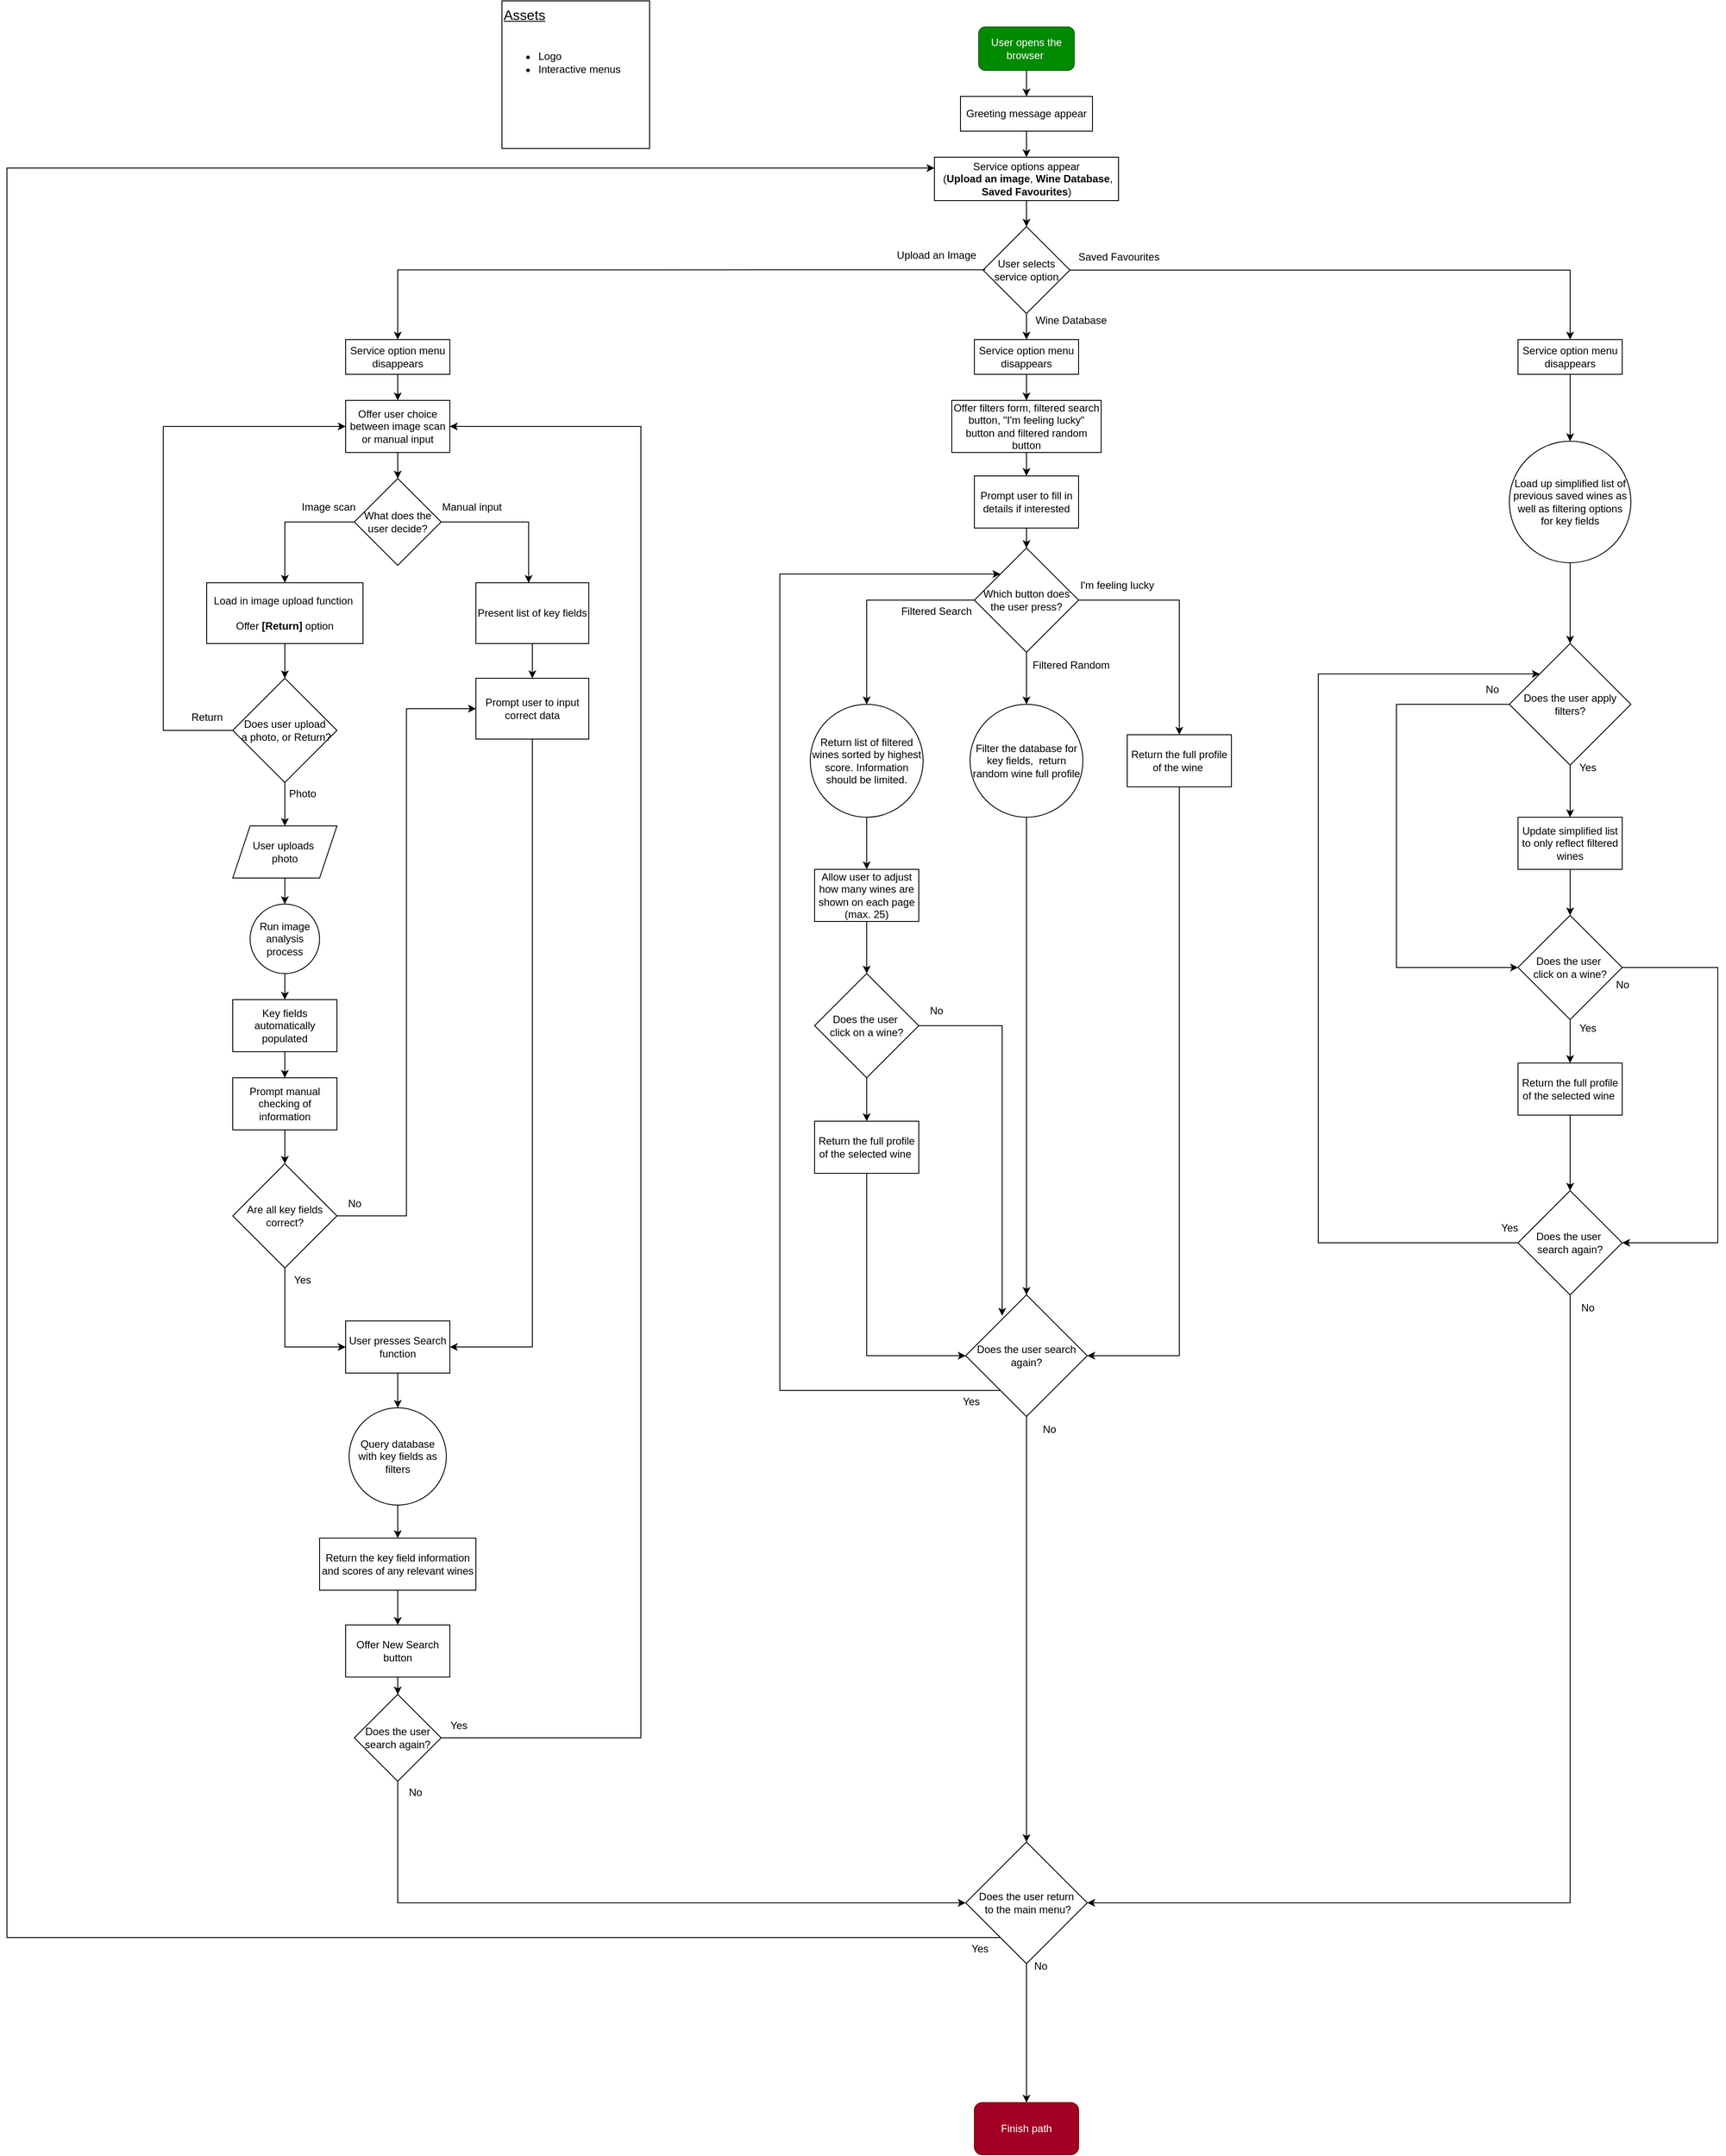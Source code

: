 <mxfile pages="4">
    <diagram id="C5RBs43oDa-KdzZeNtuy" name="Full MVP">
        <mxGraphModel dx="2883" dy="1958" grid="1" gridSize="10" guides="1" tooltips="1" connect="1" arrows="1" fold="1" page="1" pageScale="1" pageWidth="827" pageHeight="1169" math="0" shadow="0">
            <root>
                <mxCell id="WIyWlLk6GJQsqaUBKTNV-0"/>
                <mxCell id="WIyWlLk6GJQsqaUBKTNV-1" parent="WIyWlLk6GJQsqaUBKTNV-0"/>
                <mxCell id="GRTBl3v3LeJTQexIrQ83-15" style="edgeStyle=orthogonalEdgeStyle;rounded=0;orthogonalLoop=1;jettySize=auto;html=1;entryX=0.5;entryY=0;entryDx=0;entryDy=0;" parent="WIyWlLk6GJQsqaUBKTNV-1" source="GRTBl3v3LeJTQexIrQ83-0" target="GRTBl3v3LeJTQexIrQ83-6" edge="1">
                    <mxGeometry relative="1" as="geometry"/>
                </mxCell>
                <mxCell id="GRTBl3v3LeJTQexIrQ83-0" value="User opens the browser&amp;nbsp;" style="rounded=1;whiteSpace=wrap;html=1;fillColor=#008a00;strokeColor=#005700;fontColor=#ffffff;" parent="WIyWlLk6GJQsqaUBKTNV-1" vertex="1">
                    <mxGeometry x="589" y="50" width="110" height="50" as="geometry"/>
                </mxCell>
                <mxCell id="4" value="" style="edgeStyle=none;html=1;" parent="WIyWlLk6GJQsqaUBKTNV-1" source="GRTBl3v3LeJTQexIrQ83-2" target="3" edge="1">
                    <mxGeometry relative="1" as="geometry"/>
                </mxCell>
                <mxCell id="ROH7GhRu-U3FPciNzlf0-55" style="edgeStyle=orthogonalEdgeStyle;rounded=0;orthogonalLoop=1;jettySize=auto;html=1;entryX=0.5;entryY=0;entryDx=0;entryDy=0;" parent="WIyWlLk6GJQsqaUBKTNV-1" source="GRTBl3v3LeJTQexIrQ83-2" target="ROH7GhRu-U3FPciNzlf0-54" edge="1">
                    <mxGeometry relative="1" as="geometry"/>
                </mxCell>
                <mxCell id="GRTBl3v3LeJTQexIrQ83-2" value="User selects service option" style="rhombus;whiteSpace=wrap;html=1;" parent="WIyWlLk6GJQsqaUBKTNV-1" vertex="1">
                    <mxGeometry x="594" y="280" width="100" height="100" as="geometry"/>
                </mxCell>
                <mxCell id="zwr-SPNHahS_l1XWq-2f-14" style="edgeStyle=orthogonalEdgeStyle;rounded=0;orthogonalLoop=1;jettySize=auto;html=1;entryX=0.5;entryY=0;entryDx=0;entryDy=0;exitX=1.015;exitY=1.056;exitDx=0;exitDy=0;exitPerimeter=0;" parent="WIyWlLk6GJQsqaUBKTNV-1" source="GRTBl3v3LeJTQexIrQ83-4" target="GRTBl3v3LeJTQexIrQ83-11" edge="1">
                    <mxGeometry relative="1" as="geometry">
                        <mxPoint x="485" y="328" as="sourcePoint"/>
                        <mxPoint x="40" y="425" as="targetPoint"/>
                    </mxGeometry>
                </mxCell>
                <mxCell id="GRTBl3v3LeJTQexIrQ83-4" value="Upload an Image" style="text;html=1;align=center;verticalAlign=middle;resizable=0;points=[];autosize=1;strokeColor=none;fillColor=none;" parent="WIyWlLk6GJQsqaUBKTNV-1" vertex="1">
                    <mxGeometry x="485" y="298" width="110" height="30" as="geometry"/>
                </mxCell>
                <mxCell id="GRTBl3v3LeJTQexIrQ83-16" style="edgeStyle=orthogonalEdgeStyle;rounded=0;orthogonalLoop=1;jettySize=auto;html=1;" parent="WIyWlLk6GJQsqaUBKTNV-1" source="GRTBl3v3LeJTQexIrQ83-6" target="GRTBl3v3LeJTQexIrQ83-7" edge="1">
                    <mxGeometry relative="1" as="geometry"/>
                </mxCell>
                <mxCell id="GRTBl3v3LeJTQexIrQ83-6" value="Greeting message appear" style="rounded=0;whiteSpace=wrap;html=1;" parent="WIyWlLk6GJQsqaUBKTNV-1" vertex="1">
                    <mxGeometry x="568" y="130" width="152" height="40" as="geometry"/>
                </mxCell>
                <mxCell id="GRTBl3v3LeJTQexIrQ83-10" value="" style="edgeStyle=orthogonalEdgeStyle;rounded=0;orthogonalLoop=1;jettySize=auto;html=1;" parent="WIyWlLk6GJQsqaUBKTNV-1" source="GRTBl3v3LeJTQexIrQ83-7" target="GRTBl3v3LeJTQexIrQ83-2" edge="1">
                    <mxGeometry relative="1" as="geometry"/>
                </mxCell>
                <mxCell id="GRTBl3v3LeJTQexIrQ83-7" value="Service options appear&lt;div&gt;&amp;nbsp;(&lt;b&gt;Upload an image&lt;/b&gt;, &lt;b&gt;Wine Database&lt;/b&gt;, &lt;b&gt;Saved Favourites&lt;/b&gt;)&lt;/div&gt;" style="rounded=0;whiteSpace=wrap;html=1;" parent="WIyWlLk6GJQsqaUBKTNV-1" vertex="1">
                    <mxGeometry x="538" y="200" width="212" height="50" as="geometry"/>
                </mxCell>
                <mxCell id="1sk27dr5t-hbhqLhFmpR-22" value="" style="edgeStyle=orthogonalEdgeStyle;rounded=0;orthogonalLoop=1;jettySize=auto;html=1;" parent="WIyWlLk6GJQsqaUBKTNV-1" source="GRTBl3v3LeJTQexIrQ83-11" target="1sk27dr5t-hbhqLhFmpR-20" edge="1">
                    <mxGeometry relative="1" as="geometry"/>
                </mxCell>
                <mxCell id="GRTBl3v3LeJTQexIrQ83-11" value="Service option menu disappears" style="rounded=0;whiteSpace=wrap;html=1;" parent="WIyWlLk6GJQsqaUBKTNV-1" vertex="1">
                    <mxGeometry x="-140" y="410" width="120" height="40" as="geometry"/>
                </mxCell>
                <mxCell id="1sk27dr5t-hbhqLhFmpR-26" value="" style="edgeStyle=orthogonalEdgeStyle;rounded=0;orthogonalLoop=1;jettySize=auto;html=1;" parent="WIyWlLk6GJQsqaUBKTNV-1" source="GRTBl3v3LeJTQexIrQ83-12" target="1sk27dr5t-hbhqLhFmpR-1" edge="1">
                    <mxGeometry relative="1" as="geometry"/>
                </mxCell>
                <mxCell id="GRTBl3v3LeJTQexIrQ83-12" value="Load in image upload function&amp;nbsp;&lt;div&gt;&lt;br&gt;&lt;/div&gt;&lt;div&gt;Offer &lt;b&gt;[Return]&lt;/b&gt; option&lt;/div&gt;" style="rounded=0;whiteSpace=wrap;html=1;" parent="WIyWlLk6GJQsqaUBKTNV-1" vertex="1">
                    <mxGeometry x="-300" y="690" width="180" height="70" as="geometry"/>
                </mxCell>
                <mxCell id="GRTBl3v3LeJTQexIrQ83-17" value="&lt;div style=&quot;font-size: 16px;&quot;&gt;&lt;u style=&quot;background-color: initial;&quot;&gt;&lt;font style=&quot;font-size: 16px;&quot;&gt;Assets&lt;/font&gt;&lt;/u&gt;&lt;/div&gt;&lt;div style=&quot;font-size: 16px;&quot;&gt;&lt;u style=&quot;background-color: initial;&quot;&gt;&lt;br&gt;&lt;/u&gt;&lt;/div&gt;&lt;div style=&quot;&quot;&gt;&lt;ul&gt;&lt;li&gt;Logo&lt;/li&gt;&lt;li&gt;Interactive menus&lt;/li&gt;&lt;/ul&gt;&lt;/div&gt;" style="whiteSpace=wrap;html=1;aspect=fixed;align=left;verticalAlign=top;" parent="WIyWlLk6GJQsqaUBKTNV-1" vertex="1">
                    <mxGeometry x="40" y="20" width="170" height="170" as="geometry"/>
                </mxCell>
                <mxCell id="1sk27dr5t-hbhqLhFmpR-7" value="" style="edgeStyle=orthogonalEdgeStyle;rounded=0;orthogonalLoop=1;jettySize=auto;html=1;" parent="WIyWlLk6GJQsqaUBKTNV-1" source="1sk27dr5t-hbhqLhFmpR-1" target="1sk27dr5t-hbhqLhFmpR-6" edge="1">
                    <mxGeometry relative="1" as="geometry"/>
                </mxCell>
                <mxCell id="1sk27dr5t-hbhqLhFmpR-27" style="edgeStyle=orthogonalEdgeStyle;rounded=0;orthogonalLoop=1;jettySize=auto;html=1;entryX=0;entryY=0.5;entryDx=0;entryDy=0;" parent="WIyWlLk6GJQsqaUBKTNV-1" source="1sk27dr5t-hbhqLhFmpR-1" target="1sk27dr5t-hbhqLhFmpR-20" edge="1">
                    <mxGeometry relative="1" as="geometry">
                        <Array as="points">
                            <mxPoint x="-350" y="860"/>
                            <mxPoint x="-350" y="510"/>
                        </Array>
                    </mxGeometry>
                </mxCell>
                <mxCell id="1sk27dr5t-hbhqLhFmpR-1" value="Does user upload&lt;div&gt;&amp;nbsp;a photo, or Return?&lt;/div&gt;" style="rhombus;whiteSpace=wrap;html=1;" parent="WIyWlLk6GJQsqaUBKTNV-1" vertex="1">
                    <mxGeometry x="-270" y="800" width="120" height="120" as="geometry"/>
                </mxCell>
                <mxCell id="1sk27dr5t-hbhqLhFmpR-9" value="" style="edgeStyle=orthogonalEdgeStyle;rounded=0;orthogonalLoop=1;jettySize=auto;html=1;" parent="WIyWlLk6GJQsqaUBKTNV-1" source="1sk27dr5t-hbhqLhFmpR-6" target="1sk27dr5t-hbhqLhFmpR-8" edge="1">
                    <mxGeometry relative="1" as="geometry"/>
                </mxCell>
                <mxCell id="1sk27dr5t-hbhqLhFmpR-6" value="User uploads&amp;nbsp;&lt;div&gt;photo&lt;/div&gt;" style="shape=parallelogram;perimeter=parallelogramPerimeter;whiteSpace=wrap;html=1;fixedSize=1;" parent="WIyWlLk6GJQsqaUBKTNV-1" vertex="1">
                    <mxGeometry x="-270" y="970" width="120" height="60" as="geometry"/>
                </mxCell>
                <mxCell id="1sk27dr5t-hbhqLhFmpR-11" value="" style="edgeStyle=orthogonalEdgeStyle;rounded=0;orthogonalLoop=1;jettySize=auto;html=1;" parent="WIyWlLk6GJQsqaUBKTNV-1" source="1sk27dr5t-hbhqLhFmpR-8" target="1sk27dr5t-hbhqLhFmpR-10" edge="1">
                    <mxGeometry relative="1" as="geometry"/>
                </mxCell>
                <mxCell id="1sk27dr5t-hbhqLhFmpR-8" value="Run image analysis process" style="ellipse;whiteSpace=wrap;html=1;aspect=fixed;" parent="WIyWlLk6GJQsqaUBKTNV-1" vertex="1">
                    <mxGeometry x="-250" y="1060" width="80" height="80" as="geometry"/>
                </mxCell>
                <mxCell id="1sk27dr5t-hbhqLhFmpR-16" value="" style="edgeStyle=orthogonalEdgeStyle;rounded=0;orthogonalLoop=1;jettySize=auto;html=1;" parent="WIyWlLk6GJQsqaUBKTNV-1" source="1sk27dr5t-hbhqLhFmpR-10" target="1sk27dr5t-hbhqLhFmpR-15" edge="1">
                    <mxGeometry relative="1" as="geometry"/>
                </mxCell>
                <mxCell id="1sk27dr5t-hbhqLhFmpR-10" value="Key fields automatically populated" style="rounded=0;whiteSpace=wrap;html=1;" parent="WIyWlLk6GJQsqaUBKTNV-1" vertex="1">
                    <mxGeometry x="-270" y="1170" width="120" height="60" as="geometry"/>
                </mxCell>
                <mxCell id="1sk27dr5t-hbhqLhFmpR-19" value="" style="edgeStyle=orthogonalEdgeStyle;rounded=0;orthogonalLoop=1;jettySize=auto;html=1;" parent="WIyWlLk6GJQsqaUBKTNV-1" source="1sk27dr5t-hbhqLhFmpR-15" target="1sk27dr5t-hbhqLhFmpR-18" edge="1">
                    <mxGeometry relative="1" as="geometry"/>
                </mxCell>
                <mxCell id="1sk27dr5t-hbhqLhFmpR-15" value="Prompt manual checking of information" style="rounded=0;whiteSpace=wrap;html=1;" parent="WIyWlLk6GJQsqaUBKTNV-1" vertex="1">
                    <mxGeometry x="-270" y="1260" width="120" height="60" as="geometry"/>
                </mxCell>
                <mxCell id="1sk27dr5t-hbhqLhFmpR-39" style="edgeStyle=orthogonalEdgeStyle;rounded=0;orthogonalLoop=1;jettySize=auto;html=1;entryX=0;entryY=0.5;entryDx=0;entryDy=0;" parent="WIyWlLk6GJQsqaUBKTNV-1" source="1sk27dr5t-hbhqLhFmpR-18" target="1sk27dr5t-hbhqLhFmpR-36" edge="1">
                    <mxGeometry relative="1" as="geometry">
                        <Array as="points">
                            <mxPoint x="-210" y="1570"/>
                        </Array>
                    </mxGeometry>
                </mxCell>
                <mxCell id="1sk27dr5t-hbhqLhFmpR-42" style="edgeStyle=orthogonalEdgeStyle;rounded=0;orthogonalLoop=1;jettySize=auto;html=1;entryX=0;entryY=0.5;entryDx=0;entryDy=0;" parent="WIyWlLk6GJQsqaUBKTNV-1" source="1sk27dr5t-hbhqLhFmpR-18" target="1sk27dr5t-hbhqLhFmpR-33" edge="1">
                    <mxGeometry relative="1" as="geometry"/>
                </mxCell>
                <mxCell id="1sk27dr5t-hbhqLhFmpR-18" value="Are all key fields correct?" style="rhombus;whiteSpace=wrap;html=1;" parent="WIyWlLk6GJQsqaUBKTNV-1" vertex="1">
                    <mxGeometry x="-270" y="1359" width="120" height="120" as="geometry"/>
                </mxCell>
                <mxCell id="1sk27dr5t-hbhqLhFmpR-23" value="" style="edgeStyle=orthogonalEdgeStyle;rounded=0;orthogonalLoop=1;jettySize=auto;html=1;" parent="WIyWlLk6GJQsqaUBKTNV-1" source="1sk27dr5t-hbhqLhFmpR-20" target="1sk27dr5t-hbhqLhFmpR-21" edge="1">
                    <mxGeometry relative="1" as="geometry"/>
                </mxCell>
                <mxCell id="1sk27dr5t-hbhqLhFmpR-20" value="Offer user choice between image scan or manual inpu&lt;span style=&quot;background-color: initial;&quot;&gt;t&lt;/span&gt;" style="rounded=0;whiteSpace=wrap;html=1;" parent="WIyWlLk6GJQsqaUBKTNV-1" vertex="1">
                    <mxGeometry x="-140" y="480" width="120" height="60" as="geometry"/>
                </mxCell>
                <mxCell id="1sk27dr5t-hbhqLhFmpR-24" style="edgeStyle=orthogonalEdgeStyle;rounded=0;orthogonalLoop=1;jettySize=auto;html=1;entryX=0.5;entryY=0;entryDx=0;entryDy=0;" parent="WIyWlLk6GJQsqaUBKTNV-1" source="1sk27dr5t-hbhqLhFmpR-21" target="GRTBl3v3LeJTQexIrQ83-12" edge="1">
                    <mxGeometry relative="1" as="geometry">
                        <Array as="points">
                            <mxPoint x="-210" y="620"/>
                        </Array>
                    </mxGeometry>
                </mxCell>
                <mxCell id="1sk27dr5t-hbhqLhFmpR-21" value="What does the user decide?" style="rhombus;whiteSpace=wrap;html=1;" parent="WIyWlLk6GJQsqaUBKTNV-1" vertex="1">
                    <mxGeometry x="-130" y="570" width="100" height="100" as="geometry"/>
                </mxCell>
                <mxCell id="1sk27dr5t-hbhqLhFmpR-25" value="Image scan" style="text;html=1;align=center;verticalAlign=middle;resizable=0;points=[];autosize=1;strokeColor=none;fillColor=none;" parent="WIyWlLk6GJQsqaUBKTNV-1" vertex="1">
                    <mxGeometry x="-205" y="588" width="90" height="30" as="geometry"/>
                </mxCell>
                <mxCell id="1sk27dr5t-hbhqLhFmpR-28" value="Return" style="text;html=1;align=center;verticalAlign=middle;resizable=0;points=[];autosize=1;strokeColor=none;fillColor=none;" parent="WIyWlLk6GJQsqaUBKTNV-1" vertex="1">
                    <mxGeometry x="-330" y="830" width="60" height="30" as="geometry"/>
                </mxCell>
                <mxCell id="1sk27dr5t-hbhqLhFmpR-29" value="Photo" style="text;html=1;align=center;verticalAlign=middle;resizable=0;points=[];autosize=1;strokeColor=none;fillColor=none;" parent="WIyWlLk6GJQsqaUBKTNV-1" vertex="1">
                    <mxGeometry x="-215" y="918" width="50" height="30" as="geometry"/>
                </mxCell>
                <mxCell id="1sk27dr5t-hbhqLhFmpR-45" value="" style="edgeStyle=orthogonalEdgeStyle;rounded=0;orthogonalLoop=1;jettySize=auto;html=1;" parent="WIyWlLk6GJQsqaUBKTNV-1" source="1sk27dr5t-hbhqLhFmpR-30" target="1sk27dr5t-hbhqLhFmpR-33" edge="1">
                    <mxGeometry relative="1" as="geometry"/>
                </mxCell>
                <mxCell id="1sk27dr5t-hbhqLhFmpR-30" value="Present list of key fields" style="rounded=0;whiteSpace=wrap;html=1;" parent="WIyWlLk6GJQsqaUBKTNV-1" vertex="1">
                    <mxGeometry x="10" y="690" width="130" height="70" as="geometry"/>
                </mxCell>
                <mxCell id="1sk27dr5t-hbhqLhFmpR-31" style="edgeStyle=orthogonalEdgeStyle;rounded=0;orthogonalLoop=1;jettySize=auto;html=1;entryX=0.467;entryY=0.002;entryDx=0;entryDy=0;entryPerimeter=0;" parent="WIyWlLk6GJQsqaUBKTNV-1" source="1sk27dr5t-hbhqLhFmpR-21" target="1sk27dr5t-hbhqLhFmpR-30" edge="1">
                    <mxGeometry relative="1" as="geometry"/>
                </mxCell>
                <mxCell id="1sk27dr5t-hbhqLhFmpR-32" value="Manual input" style="text;html=1;align=center;verticalAlign=middle;resizable=0;points=[];autosize=1;strokeColor=none;fillColor=none;" parent="WIyWlLk6GJQsqaUBKTNV-1" vertex="1">
                    <mxGeometry x="-40" y="588" width="90" height="30" as="geometry"/>
                </mxCell>
                <mxCell id="1sk27dr5t-hbhqLhFmpR-46" style="edgeStyle=orthogonalEdgeStyle;rounded=0;orthogonalLoop=1;jettySize=auto;html=1;entryX=1;entryY=0.5;entryDx=0;entryDy=0;" parent="WIyWlLk6GJQsqaUBKTNV-1" source="1sk27dr5t-hbhqLhFmpR-33" target="1sk27dr5t-hbhqLhFmpR-36" edge="1">
                    <mxGeometry relative="1" as="geometry">
                        <Array as="points">
                            <mxPoint x="75" y="1570"/>
                        </Array>
                    </mxGeometry>
                </mxCell>
                <mxCell id="1sk27dr5t-hbhqLhFmpR-33" value="Prompt user to input correct data" style="rounded=0;whiteSpace=wrap;html=1;" parent="WIyWlLk6GJQsqaUBKTNV-1" vertex="1">
                    <mxGeometry x="10" y="800" width="130" height="70" as="geometry"/>
                </mxCell>
                <mxCell id="zwr-SPNHahS_l1XWq-2f-4" value="" style="edgeStyle=orthogonalEdgeStyle;rounded=0;orthogonalLoop=1;jettySize=auto;html=1;" parent="WIyWlLk6GJQsqaUBKTNV-1" source="1sk27dr5t-hbhqLhFmpR-36" target="zwr-SPNHahS_l1XWq-2f-1" edge="1">
                    <mxGeometry relative="1" as="geometry"/>
                </mxCell>
                <mxCell id="1sk27dr5t-hbhqLhFmpR-36" value="User presses Search function" style="rounded=0;whiteSpace=wrap;html=1;" parent="WIyWlLk6GJQsqaUBKTNV-1" vertex="1">
                    <mxGeometry x="-140" y="1540" width="120" height="60" as="geometry"/>
                </mxCell>
                <mxCell id="1sk27dr5t-hbhqLhFmpR-40" value="Yes" style="text;html=1;align=center;verticalAlign=middle;resizable=0;points=[];autosize=1;strokeColor=none;fillColor=none;" parent="WIyWlLk6GJQsqaUBKTNV-1" vertex="1">
                    <mxGeometry x="-210" y="1478" width="40" height="30" as="geometry"/>
                </mxCell>
                <mxCell id="1sk27dr5t-hbhqLhFmpR-43" value="No" style="text;html=1;align=center;verticalAlign=middle;resizable=0;points=[];autosize=1;strokeColor=none;fillColor=none;" parent="WIyWlLk6GJQsqaUBKTNV-1" vertex="1">
                    <mxGeometry x="-150" y="1390" width="40" height="30" as="geometry"/>
                </mxCell>
                <mxCell id="zwr-SPNHahS_l1XWq-2f-5" value="" style="edgeStyle=orthogonalEdgeStyle;rounded=0;orthogonalLoop=1;jettySize=auto;html=1;" parent="WIyWlLk6GJQsqaUBKTNV-1" source="zwr-SPNHahS_l1XWq-2f-1" target="zwr-SPNHahS_l1XWq-2f-2" edge="1">
                    <mxGeometry relative="1" as="geometry"/>
                </mxCell>
                <mxCell id="zwr-SPNHahS_l1XWq-2f-1" value="Query database with key fields as filters" style="ellipse;whiteSpace=wrap;html=1;aspect=fixed;" parent="WIyWlLk6GJQsqaUBKTNV-1" vertex="1">
                    <mxGeometry x="-136" y="1640" width="112" height="112" as="geometry"/>
                </mxCell>
                <mxCell id="zwr-SPNHahS_l1XWq-2f-6" value="" style="edgeStyle=orthogonalEdgeStyle;rounded=0;orthogonalLoop=1;jettySize=auto;html=1;" parent="WIyWlLk6GJQsqaUBKTNV-1" source="zwr-SPNHahS_l1XWq-2f-2" target="zwr-SPNHahS_l1XWq-2f-3" edge="1">
                    <mxGeometry relative="1" as="geometry"/>
                </mxCell>
                <mxCell id="zwr-SPNHahS_l1XWq-2f-2" value="Return the key field information and scores of any relevant wines" style="rounded=0;whiteSpace=wrap;html=1;" parent="WIyWlLk6GJQsqaUBKTNV-1" vertex="1">
                    <mxGeometry x="-170" y="1790" width="180" height="60" as="geometry"/>
                </mxCell>
                <mxCell id="zwr-SPNHahS_l1XWq-2f-9" value="" style="edgeStyle=orthogonalEdgeStyle;rounded=0;orthogonalLoop=1;jettySize=auto;html=1;" parent="WIyWlLk6GJQsqaUBKTNV-1" source="zwr-SPNHahS_l1XWq-2f-3" target="zwr-SPNHahS_l1XWq-2f-7" edge="1">
                    <mxGeometry relative="1" as="geometry"/>
                </mxCell>
                <mxCell id="zwr-SPNHahS_l1XWq-2f-3" value="Offer New Search button" style="rounded=0;whiteSpace=wrap;html=1;" parent="WIyWlLk6GJQsqaUBKTNV-1" vertex="1">
                    <mxGeometry x="-140" y="1890" width="120" height="60" as="geometry"/>
                </mxCell>
                <mxCell id="zwr-SPNHahS_l1XWq-2f-8" style="edgeStyle=orthogonalEdgeStyle;rounded=0;orthogonalLoop=1;jettySize=auto;html=1;entryX=1;entryY=0.5;entryDx=0;entryDy=0;" parent="WIyWlLk6GJQsqaUBKTNV-1" source="zwr-SPNHahS_l1XWq-2f-7" target="1sk27dr5t-hbhqLhFmpR-20" edge="1">
                    <mxGeometry relative="1" as="geometry">
                        <Array as="points">
                            <mxPoint x="200" y="2020"/>
                            <mxPoint x="200" y="510"/>
                        </Array>
                    </mxGeometry>
                </mxCell>
                <mxCell id="ROH7GhRu-U3FPciNzlf0-81" style="edgeStyle=orthogonalEdgeStyle;rounded=0;orthogonalLoop=1;jettySize=auto;html=1;entryX=0;entryY=0.5;entryDx=0;entryDy=0;" parent="WIyWlLk6GJQsqaUBKTNV-1" source="zwr-SPNHahS_l1XWq-2f-7" target="ROH7GhRu-U3FPciNzlf0-80" edge="1">
                    <mxGeometry relative="1" as="geometry">
                        <Array as="points">
                            <mxPoint x="-80" y="2210"/>
                        </Array>
                    </mxGeometry>
                </mxCell>
                <mxCell id="zwr-SPNHahS_l1XWq-2f-7" value="Does the user search again?" style="rhombus;whiteSpace=wrap;html=1;" parent="WIyWlLk6GJQsqaUBKTNV-1" vertex="1">
                    <mxGeometry x="-130" y="1970" width="100" height="100" as="geometry"/>
                </mxCell>
                <mxCell id="zwr-SPNHahS_l1XWq-2f-10" value="Finish path" style="rounded=1;whiteSpace=wrap;html=1;fillColor=#a20025;strokeColor=#6F0000;fontColor=#ffffff;" parent="WIyWlLk6GJQsqaUBKTNV-1" vertex="1">
                    <mxGeometry x="584" y="2440" width="120" height="60" as="geometry"/>
                </mxCell>
                <mxCell id="zwr-SPNHahS_l1XWq-2f-12" value="Yes" style="text;html=1;align=center;verticalAlign=middle;resizable=0;points=[];autosize=1;strokeColor=none;fillColor=none;" parent="WIyWlLk6GJQsqaUBKTNV-1" vertex="1">
                    <mxGeometry x="-30" y="1991" width="40" height="30" as="geometry"/>
                </mxCell>
                <mxCell id="21" style="edgeStyle=none;html=1;entryX=0.5;entryY=0;entryDx=0;entryDy=0;" parent="WIyWlLk6GJQsqaUBKTNV-1" source="3" target="5" edge="1">
                    <mxGeometry relative="1" as="geometry"/>
                </mxCell>
                <mxCell id="3" value="Service option menu disappears" style="rounded=0;whiteSpace=wrap;html=1;" parent="WIyWlLk6GJQsqaUBKTNV-1" vertex="1">
                    <mxGeometry x="584" y="410" width="120" height="40" as="geometry"/>
                </mxCell>
                <mxCell id="22" style="edgeStyle=none;html=1;entryX=0.5;entryY=0;entryDx=0;entryDy=0;" parent="WIyWlLk6GJQsqaUBKTNV-1" source="5" target="7" edge="1">
                    <mxGeometry relative="1" as="geometry"/>
                </mxCell>
                <mxCell id="5" value="Offer filters form, filtered search button, &quot;I'm feeling lucky&quot; button and filtered random button" style="rounded=0;whiteSpace=wrap;html=1;" parent="WIyWlLk6GJQsqaUBKTNV-1" vertex="1">
                    <mxGeometry x="558" y="480" width="172" height="60" as="geometry"/>
                </mxCell>
                <mxCell id="23" value="" style="edgeStyle=none;html=1;" parent="WIyWlLk6GJQsqaUBKTNV-1" source="7" target="9" edge="1">
                    <mxGeometry relative="1" as="geometry"/>
                </mxCell>
                <mxCell id="7" value="Prompt user to fill in details if interested" style="rounded=0;whiteSpace=wrap;html=1;" parent="WIyWlLk6GJQsqaUBKTNV-1" vertex="1">
                    <mxGeometry x="584" y="567" width="120" height="60" as="geometry"/>
                </mxCell>
                <mxCell id="ROH7GhRu-U3FPciNzlf0-29" value="" style="edgeStyle=orthogonalEdgeStyle;rounded=0;orthogonalLoop=1;jettySize=auto;html=1;" parent="WIyWlLk6GJQsqaUBKTNV-1" source="9" target="12" edge="1">
                    <mxGeometry relative="1" as="geometry"/>
                </mxCell>
                <mxCell id="ROH7GhRu-U3FPciNzlf0-30" style="edgeStyle=orthogonalEdgeStyle;rounded=0;orthogonalLoop=1;jettySize=auto;html=1;entryX=0.5;entryY=0;entryDx=0;entryDy=0;" parent="WIyWlLk6GJQsqaUBKTNV-1" source="9" target="14" edge="1">
                    <mxGeometry relative="1" as="geometry"/>
                </mxCell>
                <mxCell id="ROH7GhRu-U3FPciNzlf0-32" style="edgeStyle=orthogonalEdgeStyle;rounded=0;orthogonalLoop=1;jettySize=auto;html=1;" parent="WIyWlLk6GJQsqaUBKTNV-1" source="9" target="10" edge="1">
                    <mxGeometry relative="1" as="geometry"/>
                </mxCell>
                <mxCell id="9" value="Which button does the user press?" style="rhombus;whiteSpace=wrap;html=1;" parent="WIyWlLk6GJQsqaUBKTNV-1" vertex="1">
                    <mxGeometry x="584" y="650" width="120" height="120" as="geometry"/>
                </mxCell>
                <mxCell id="ROH7GhRu-U3FPciNzlf0-45" style="edgeStyle=orthogonalEdgeStyle;rounded=0;orthogonalLoop=1;jettySize=auto;html=1;entryX=1;entryY=0.5;entryDx=0;entryDy=0;" parent="WIyWlLk6GJQsqaUBKTNV-1" source="10" target="29" edge="1">
                    <mxGeometry relative="1" as="geometry">
                        <Array as="points">
                            <mxPoint x="820" y="1580"/>
                        </Array>
                    </mxGeometry>
                </mxCell>
                <mxCell id="10" value="Return the full profile of the wine&amp;nbsp;" style="rounded=0;whiteSpace=wrap;html=1;" parent="WIyWlLk6GJQsqaUBKTNV-1" vertex="1">
                    <mxGeometry x="760" y="865" width="120" height="60" as="geometry"/>
                </mxCell>
                <mxCell id="ROH7GhRu-U3FPciNzlf0-41" style="edgeStyle=orthogonalEdgeStyle;rounded=0;orthogonalLoop=1;jettySize=auto;html=1;entryX=0.5;entryY=0;entryDx=0;entryDy=0;" parent="WIyWlLk6GJQsqaUBKTNV-1" source="12" target="29" edge="1">
                    <mxGeometry relative="1" as="geometry"/>
                </mxCell>
                <mxCell id="12" value="Filter the database for key fields,&amp;nbsp; return random wine full profile" style="ellipse;whiteSpace=wrap;html=1;aspect=fixed;" parent="WIyWlLk6GJQsqaUBKTNV-1" vertex="1">
                    <mxGeometry x="579" y="830" width="130" height="130" as="geometry"/>
                </mxCell>
                <mxCell id="ROH7GhRu-U3FPciNzlf0-33" value="" style="edgeStyle=orthogonalEdgeStyle;rounded=0;orthogonalLoop=1;jettySize=auto;html=1;" parent="WIyWlLk6GJQsqaUBKTNV-1" source="14" target="16" edge="1">
                    <mxGeometry relative="1" as="geometry"/>
                </mxCell>
                <mxCell id="14" value="Return list of filtered wines sorted by highest score. Information should be limited." style="ellipse;whiteSpace=wrap;html=1;aspect=fixed;" parent="WIyWlLk6GJQsqaUBKTNV-1" vertex="1">
                    <mxGeometry x="395" y="830" width="130" height="130" as="geometry"/>
                </mxCell>
                <mxCell id="ROH7GhRu-U3FPciNzlf0-34" value="" style="edgeStyle=orthogonalEdgeStyle;rounded=0;orthogonalLoop=1;jettySize=auto;html=1;" parent="WIyWlLk6GJQsqaUBKTNV-1" source="16" target="18" edge="1">
                    <mxGeometry relative="1" as="geometry"/>
                </mxCell>
                <mxCell id="16" value="Allow user to adjust how many wines are shown on each page (max. 25)" style="rounded=0;whiteSpace=wrap;html=1;" parent="WIyWlLk6GJQsqaUBKTNV-1" vertex="1">
                    <mxGeometry x="400" y="1020" width="120" height="60" as="geometry"/>
                </mxCell>
                <mxCell id="ROH7GhRu-U3FPciNzlf0-42" value="" style="edgeStyle=orthogonalEdgeStyle;rounded=0;orthogonalLoop=1;jettySize=auto;html=1;" parent="WIyWlLk6GJQsqaUBKTNV-1" source="18" target="19" edge="1">
                    <mxGeometry relative="1" as="geometry"/>
                </mxCell>
                <mxCell id="18" value="Does the user&amp;nbsp;&lt;div&gt;click on a wine?&lt;/div&gt;" style="rhombus;whiteSpace=wrap;html=1;" parent="WIyWlLk6GJQsqaUBKTNV-1" vertex="1">
                    <mxGeometry x="400" y="1140" width="120" height="120" as="geometry"/>
                </mxCell>
                <mxCell id="ROH7GhRu-U3FPciNzlf0-44" style="edgeStyle=orthogonalEdgeStyle;rounded=0;orthogonalLoop=1;jettySize=auto;html=1;entryX=0;entryY=0.5;entryDx=0;entryDy=0;" parent="WIyWlLk6GJQsqaUBKTNV-1" source="19" target="29" edge="1">
                    <mxGeometry relative="1" as="geometry">
                        <Array as="points">
                            <mxPoint x="460" y="1580"/>
                        </Array>
                    </mxGeometry>
                </mxCell>
                <mxCell id="19" value="Return the full profile of the selected wine&amp;nbsp;" style="rounded=0;whiteSpace=wrap;html=1;" parent="WIyWlLk6GJQsqaUBKTNV-1" vertex="1">
                    <mxGeometry x="400" y="1310" width="120" height="60" as="geometry"/>
                </mxCell>
                <mxCell id="ROH7GhRu-U3FPciNzlf0-43" style="edgeStyle=orthogonalEdgeStyle;rounded=0;orthogonalLoop=1;jettySize=auto;html=1;entryX=0;entryY=0;entryDx=0;entryDy=0;" parent="WIyWlLk6GJQsqaUBKTNV-1" source="29" target="9" edge="1">
                    <mxGeometry relative="1" as="geometry">
                        <Array as="points">
                            <mxPoint x="360" y="1620"/>
                            <mxPoint x="360" y="680"/>
                        </Array>
                    </mxGeometry>
                </mxCell>
                <mxCell id="ROH7GhRu-U3FPciNzlf0-83" style="edgeStyle=orthogonalEdgeStyle;rounded=0;orthogonalLoop=1;jettySize=auto;html=1;" parent="WIyWlLk6GJQsqaUBKTNV-1" source="29" target="ROH7GhRu-U3FPciNzlf0-80" edge="1">
                    <mxGeometry relative="1" as="geometry"/>
                </mxCell>
                <mxCell id="29" value="Does the user search again?" style="rhombus;whiteSpace=wrap;html=1;" parent="WIyWlLk6GJQsqaUBKTNV-1" vertex="1">
                    <mxGeometry x="574" y="1510" width="140" height="140" as="geometry"/>
                </mxCell>
                <mxCell id="ROH7GhRu-U3FPciNzlf0-40" style="edgeStyle=orthogonalEdgeStyle;rounded=0;orthogonalLoop=1;jettySize=auto;html=1;entryX=0.3;entryY=0.171;entryDx=0;entryDy=0;entryPerimeter=0;" parent="WIyWlLk6GJQsqaUBKTNV-1" source="18" target="29" edge="1">
                    <mxGeometry relative="1" as="geometry"/>
                </mxCell>
                <mxCell id="ROH7GhRu-U3FPciNzlf0-47" value="No" style="text;html=1;align=center;verticalAlign=middle;resizable=0;points=[];autosize=1;strokeColor=none;fillColor=none;" parent="WIyWlLk6GJQsqaUBKTNV-1" vertex="1">
                    <mxGeometry x="520" y="1168" width="40" height="30" as="geometry"/>
                </mxCell>
                <mxCell id="ROH7GhRu-U3FPciNzlf0-48" value="I'm feeling lucky" style="text;html=1;align=center;verticalAlign=middle;resizable=0;points=[];autosize=1;strokeColor=none;fillColor=none;" parent="WIyWlLk6GJQsqaUBKTNV-1" vertex="1">
                    <mxGeometry x="693" y="678" width="110" height="30" as="geometry"/>
                </mxCell>
                <mxCell id="ROH7GhRu-U3FPciNzlf0-49" value="Filtered Random" style="text;html=1;align=center;verticalAlign=middle;resizable=0;points=[];autosize=1;strokeColor=none;fillColor=none;" parent="WIyWlLk6GJQsqaUBKTNV-1" vertex="1">
                    <mxGeometry x="640" y="770" width="110" height="30" as="geometry"/>
                </mxCell>
                <mxCell id="ROH7GhRu-U3FPciNzlf0-50" value="Filtered Search" style="text;html=1;align=center;verticalAlign=middle;resizable=0;points=[];autosize=1;strokeColor=none;fillColor=none;" parent="WIyWlLk6GJQsqaUBKTNV-1" vertex="1">
                    <mxGeometry x="490" y="708" width="100" height="30" as="geometry"/>
                </mxCell>
                <mxCell id="ROH7GhRu-U3FPciNzlf0-51" value="No" style="text;html=1;align=center;verticalAlign=middle;resizable=0;points=[];autosize=1;strokeColor=none;fillColor=none;" parent="WIyWlLk6GJQsqaUBKTNV-1" vertex="1">
                    <mxGeometry x="650" y="1650" width="40" height="30" as="geometry"/>
                </mxCell>
                <mxCell id="ROH7GhRu-U3FPciNzlf0-52" value="Yes" style="text;html=1;align=center;verticalAlign=middle;resizable=0;points=[];autosize=1;strokeColor=none;fillColor=none;" parent="WIyWlLk6GJQsqaUBKTNV-1" vertex="1">
                    <mxGeometry x="560" y="1618" width="40" height="30" as="geometry"/>
                </mxCell>
                <mxCell id="ROH7GhRu-U3FPciNzlf0-53" value="Wine Database" style="text;html=1;align=center;verticalAlign=middle;resizable=0;points=[];autosize=1;strokeColor=none;fillColor=none;" parent="WIyWlLk6GJQsqaUBKTNV-1" vertex="1">
                    <mxGeometry x="640" y="373" width="110" height="30" as="geometry"/>
                </mxCell>
                <mxCell id="ROH7GhRu-U3FPciNzlf0-95" value="" style="edgeStyle=orthogonalEdgeStyle;rounded=0;orthogonalLoop=1;jettySize=auto;html=1;" parent="WIyWlLk6GJQsqaUBKTNV-1" source="ROH7GhRu-U3FPciNzlf0-54" target="ROH7GhRu-U3FPciNzlf0-94" edge="1">
                    <mxGeometry relative="1" as="geometry"/>
                </mxCell>
                <mxCell id="ROH7GhRu-U3FPciNzlf0-54" value="Service option menu disappears" style="rounded=0;whiteSpace=wrap;html=1;" parent="WIyWlLk6GJQsqaUBKTNV-1" vertex="1">
                    <mxGeometry x="1210" y="410" width="120" height="40" as="geometry"/>
                </mxCell>
                <mxCell id="ROH7GhRu-U3FPciNzlf0-56" value="Saved Favourites" style="text;html=1;align=center;verticalAlign=middle;resizable=0;points=[];autosize=1;strokeColor=none;fillColor=none;" parent="WIyWlLk6GJQsqaUBKTNV-1" vertex="1">
                    <mxGeometry x="690" y="300" width="120" height="30" as="geometry"/>
                </mxCell>
                <mxCell id="ROH7GhRu-U3FPciNzlf0-64" value="" style="edgeStyle=orthogonalEdgeStyle;rounded=0;orthogonalLoop=1;jettySize=auto;html=1;" parent="WIyWlLk6GJQsqaUBKTNV-1" source="ROH7GhRu-U3FPciNzlf0-60" target="ROH7GhRu-U3FPciNzlf0-61" edge="1">
                    <mxGeometry relative="1" as="geometry"/>
                </mxCell>
                <mxCell id="ROH7GhRu-U3FPciNzlf0-71" style="edgeStyle=orthogonalEdgeStyle;rounded=0;orthogonalLoop=1;jettySize=auto;html=1;entryX=0;entryY=0.5;entryDx=0;entryDy=0;" parent="WIyWlLk6GJQsqaUBKTNV-1" source="ROH7GhRu-U3FPciNzlf0-60" target="ROH7GhRu-U3FPciNzlf0-65" edge="1">
                    <mxGeometry relative="1" as="geometry">
                        <Array as="points">
                            <mxPoint x="1070" y="830"/>
                            <mxPoint x="1070" y="1133"/>
                        </Array>
                    </mxGeometry>
                </mxCell>
                <mxCell id="ROH7GhRu-U3FPciNzlf0-60" value="Does the user apply filters?" style="rhombus;whiteSpace=wrap;html=1;" parent="WIyWlLk6GJQsqaUBKTNV-1" vertex="1">
                    <mxGeometry x="1200" y="760" width="140" height="140" as="geometry"/>
                </mxCell>
                <mxCell id="ROH7GhRu-U3FPciNzlf0-69" value="" style="edgeStyle=orthogonalEdgeStyle;rounded=0;orthogonalLoop=1;jettySize=auto;html=1;" parent="WIyWlLk6GJQsqaUBKTNV-1" source="ROH7GhRu-U3FPciNzlf0-61" target="ROH7GhRu-U3FPciNzlf0-65" edge="1">
                    <mxGeometry relative="1" as="geometry"/>
                </mxCell>
                <mxCell id="ROH7GhRu-U3FPciNzlf0-61" value="Update simplified list to only reflect filtered wines" style="rounded=0;whiteSpace=wrap;html=1;" parent="WIyWlLk6GJQsqaUBKTNV-1" vertex="1">
                    <mxGeometry x="1210" y="960" width="120" height="60" as="geometry"/>
                </mxCell>
                <mxCell id="ROH7GhRu-U3FPciNzlf0-70" value="" style="edgeStyle=orthogonalEdgeStyle;rounded=0;orthogonalLoop=1;jettySize=auto;html=1;" parent="WIyWlLk6GJQsqaUBKTNV-1" source="ROH7GhRu-U3FPciNzlf0-65" target="ROH7GhRu-U3FPciNzlf0-67" edge="1">
                    <mxGeometry relative="1" as="geometry"/>
                </mxCell>
                <mxCell id="ROH7GhRu-U3FPciNzlf0-79" style="edgeStyle=orthogonalEdgeStyle;rounded=0;orthogonalLoop=1;jettySize=auto;html=1;entryX=1;entryY=0.5;entryDx=0;entryDy=0;" parent="WIyWlLk6GJQsqaUBKTNV-1" source="ROH7GhRu-U3FPciNzlf0-65" target="ROH7GhRu-U3FPciNzlf0-77" edge="1">
                    <mxGeometry relative="1" as="geometry">
                        <Array as="points">
                            <mxPoint x="1440" y="1133"/>
                            <mxPoint x="1440" y="1450"/>
                        </Array>
                    </mxGeometry>
                </mxCell>
                <mxCell id="ROH7GhRu-U3FPciNzlf0-65" value="Does the user&amp;nbsp;&lt;div&gt;click on a wine?&lt;/div&gt;" style="rhombus;whiteSpace=wrap;html=1;" parent="WIyWlLk6GJQsqaUBKTNV-1" vertex="1">
                    <mxGeometry x="1210" y="1073" width="120" height="120" as="geometry"/>
                </mxCell>
                <mxCell id="ROH7GhRu-U3FPciNzlf0-78" value="" style="edgeStyle=orthogonalEdgeStyle;rounded=0;orthogonalLoop=1;jettySize=auto;html=1;" parent="WIyWlLk6GJQsqaUBKTNV-1" source="ROH7GhRu-U3FPciNzlf0-67" target="ROH7GhRu-U3FPciNzlf0-77" edge="1">
                    <mxGeometry relative="1" as="geometry"/>
                </mxCell>
                <mxCell id="ROH7GhRu-U3FPciNzlf0-67" value="Return the full profile of the selected wine&amp;nbsp;" style="rounded=0;whiteSpace=wrap;html=1;" parent="WIyWlLk6GJQsqaUBKTNV-1" vertex="1">
                    <mxGeometry x="1210" y="1243" width="120" height="60" as="geometry"/>
                </mxCell>
                <mxCell id="ROH7GhRu-U3FPciNzlf0-72" value="No" style="text;html=1;align=center;verticalAlign=middle;resizable=0;points=[];autosize=1;strokeColor=none;fillColor=none;" parent="WIyWlLk6GJQsqaUBKTNV-1" vertex="1">
                    <mxGeometry x="1160" y="798" width="40" height="30" as="geometry"/>
                </mxCell>
                <mxCell id="ROH7GhRu-U3FPciNzlf0-73" value="Yes" style="text;html=1;align=center;verticalAlign=middle;resizable=0;points=[];autosize=1;strokeColor=none;fillColor=none;" parent="WIyWlLk6GJQsqaUBKTNV-1" vertex="1">
                    <mxGeometry x="1270" y="888" width="40" height="30" as="geometry"/>
                </mxCell>
                <mxCell id="ROH7GhRu-U3FPciNzlf0-74" value="No" style="text;html=1;align=center;verticalAlign=middle;resizable=0;points=[];autosize=1;strokeColor=none;fillColor=none;" parent="WIyWlLk6GJQsqaUBKTNV-1" vertex="1">
                    <mxGeometry x="1310" y="1138" width="40" height="30" as="geometry"/>
                </mxCell>
                <mxCell id="ROH7GhRu-U3FPciNzlf0-75" value="Yes" style="text;html=1;align=center;verticalAlign=middle;resizable=0;points=[];autosize=1;strokeColor=none;fillColor=none;" parent="WIyWlLk6GJQsqaUBKTNV-1" vertex="1">
                    <mxGeometry x="1270" y="1188" width="40" height="30" as="geometry"/>
                </mxCell>
                <mxCell id="ROH7GhRu-U3FPciNzlf0-88" style="edgeStyle=orthogonalEdgeStyle;rounded=0;orthogonalLoop=1;jettySize=auto;html=1;entryX=1;entryY=0.5;entryDx=0;entryDy=0;" parent="WIyWlLk6GJQsqaUBKTNV-1" source="ROH7GhRu-U3FPciNzlf0-77" target="ROH7GhRu-U3FPciNzlf0-80" edge="1">
                    <mxGeometry relative="1" as="geometry">
                        <Array as="points">
                            <mxPoint x="1270" y="2210"/>
                        </Array>
                    </mxGeometry>
                </mxCell>
                <mxCell id="ROH7GhRu-U3FPciNzlf0-89" style="edgeStyle=orthogonalEdgeStyle;rounded=0;orthogonalLoop=1;jettySize=auto;html=1;entryX=0;entryY=0;entryDx=0;entryDy=0;" parent="WIyWlLk6GJQsqaUBKTNV-1" source="ROH7GhRu-U3FPciNzlf0-77" target="ROH7GhRu-U3FPciNzlf0-60" edge="1">
                    <mxGeometry relative="1" as="geometry">
                        <Array as="points">
                            <mxPoint x="980" y="1450"/>
                            <mxPoint x="980" y="795"/>
                        </Array>
                    </mxGeometry>
                </mxCell>
                <mxCell id="ROH7GhRu-U3FPciNzlf0-77" value="Does the user&amp;nbsp;&lt;div&gt;search again?&lt;/div&gt;" style="rhombus;whiteSpace=wrap;html=1;" parent="WIyWlLk6GJQsqaUBKTNV-1" vertex="1">
                    <mxGeometry x="1210" y="1390" width="120" height="120" as="geometry"/>
                </mxCell>
                <mxCell id="ROH7GhRu-U3FPciNzlf0-84" style="edgeStyle=orthogonalEdgeStyle;rounded=0;orthogonalLoop=1;jettySize=auto;html=1;entryX=0.5;entryY=0;entryDx=0;entryDy=0;" parent="WIyWlLk6GJQsqaUBKTNV-1" source="ROH7GhRu-U3FPciNzlf0-80" target="zwr-SPNHahS_l1XWq-2f-10" edge="1">
                    <mxGeometry relative="1" as="geometry"/>
                </mxCell>
                <mxCell id="ROH7GhRu-U3FPciNzlf0-92" style="edgeStyle=orthogonalEdgeStyle;rounded=0;orthogonalLoop=1;jettySize=auto;html=1;entryX=0;entryY=0.25;entryDx=0;entryDy=0;" parent="WIyWlLk6GJQsqaUBKTNV-1" source="ROH7GhRu-U3FPciNzlf0-80" target="GRTBl3v3LeJTQexIrQ83-7" edge="1">
                    <mxGeometry relative="1" as="geometry">
                        <Array as="points">
                            <mxPoint x="-530" y="2250"/>
                            <mxPoint x="-530" y="213"/>
                        </Array>
                    </mxGeometry>
                </mxCell>
                <mxCell id="ROH7GhRu-U3FPciNzlf0-80" value="Does the user return&lt;div&gt;&amp;nbsp;to the main menu?&lt;/div&gt;" style="rhombus;whiteSpace=wrap;html=1;" parent="WIyWlLk6GJQsqaUBKTNV-1" vertex="1">
                    <mxGeometry x="574" y="2140" width="140" height="140" as="geometry"/>
                </mxCell>
                <mxCell id="ROH7GhRu-U3FPciNzlf0-82" value="No" style="text;html=1;align=center;verticalAlign=middle;resizable=0;points=[];autosize=1;strokeColor=none;fillColor=none;" parent="WIyWlLk6GJQsqaUBKTNV-1" vertex="1">
                    <mxGeometry x="-80" y="2068" width="40" height="30" as="geometry"/>
                </mxCell>
                <mxCell id="ROH7GhRu-U3FPciNzlf0-85" value="No" style="text;html=1;align=center;verticalAlign=middle;resizable=0;points=[];autosize=1;strokeColor=none;fillColor=none;" parent="WIyWlLk6GJQsqaUBKTNV-1" vertex="1">
                    <mxGeometry x="640" y="2268" width="40" height="30" as="geometry"/>
                </mxCell>
                <mxCell id="ROH7GhRu-U3FPciNzlf0-90" value="Yes" style="text;html=1;align=center;verticalAlign=middle;resizable=0;points=[];autosize=1;strokeColor=none;fillColor=none;" parent="WIyWlLk6GJQsqaUBKTNV-1" vertex="1">
                    <mxGeometry x="1180" y="1418" width="40" height="30" as="geometry"/>
                </mxCell>
                <mxCell id="ROH7GhRu-U3FPciNzlf0-91" value="No" style="text;html=1;align=center;verticalAlign=middle;resizable=0;points=[];autosize=1;strokeColor=none;fillColor=none;" parent="WIyWlLk6GJQsqaUBKTNV-1" vertex="1">
                    <mxGeometry x="1270" y="1510" width="40" height="30" as="geometry"/>
                </mxCell>
                <mxCell id="ROH7GhRu-U3FPciNzlf0-93" value="Yes" style="text;html=1;align=center;verticalAlign=middle;resizable=0;points=[];autosize=1;strokeColor=none;fillColor=none;" parent="WIyWlLk6GJQsqaUBKTNV-1" vertex="1">
                    <mxGeometry x="570" y="2248" width="40" height="30" as="geometry"/>
                </mxCell>
                <mxCell id="ROH7GhRu-U3FPciNzlf0-98" value="" style="edgeStyle=orthogonalEdgeStyle;rounded=0;orthogonalLoop=1;jettySize=auto;html=1;" parent="WIyWlLk6GJQsqaUBKTNV-1" source="ROH7GhRu-U3FPciNzlf0-94" target="ROH7GhRu-U3FPciNzlf0-60" edge="1">
                    <mxGeometry relative="1" as="geometry"/>
                </mxCell>
                <mxCell id="ROH7GhRu-U3FPciNzlf0-94" value="&lt;span style=&quot;color: rgb(0, 0, 0); font-family: Helvetica; font-size: 12px; font-style: normal; font-variant-ligatures: normal; font-variant-caps: normal; font-weight: 400; letter-spacing: normal; orphans: 2; text-align: center; text-indent: 0px; text-transform: none; widows: 2; word-spacing: 0px; -webkit-text-stroke-width: 0px; white-space: normal; background-color: rgb(251, 251, 251); text-decoration-thickness: initial; text-decoration-style: initial; text-decoration-color: initial; display: inline !important; float: none;&quot;&gt;Load up simplified list of previous saved wines as well as filtering options for key fields&lt;/span&gt;" style="ellipse;whiteSpace=wrap;html=1;aspect=fixed;" parent="WIyWlLk6GJQsqaUBKTNV-1" vertex="1">
                    <mxGeometry x="1200" y="527" width="140" height="140" as="geometry"/>
                </mxCell>
            </root>
        </mxGraphModel>
    </diagram>
    <diagram id="Kblp9pyL_OSWTzHToief" name="Database Research">
        <mxGraphModel dx="2954" dy="1179" grid="1" gridSize="10" guides="1" tooltips="1" connect="1" arrows="1" fold="1" page="1" pageScale="1" pageWidth="827" pageHeight="1169" math="0" shadow="0">
            <root>
                <mxCell id="0"/>
                <mxCell id="1" parent="0"/>
            </root>
        </mxGraphModel>
    </diagram>
    <diagram id="vNNa5XRnPdzip44qkMwq" name="MVP X">
        <mxGraphModel dx="3475" dy="1387" grid="1" gridSize="10" guides="1" tooltips="1" connect="1" arrows="1" fold="1" page="1" pageScale="1" pageWidth="827" pageHeight="1169" math="0" shadow="0">
            <root>
                <mxCell id="0"/>
                <mxCell id="1" parent="0"/>
                <mxCell id="RMVnz21Xcq04DdTSbQwd-2" value="User opens the browser&amp;nbsp;" style="rounded=1;whiteSpace=wrap;html=1;fillColor=#008a00;strokeColor=#005700;fontColor=#ffffff;" vertex="1" parent="1">
                    <mxGeometry x="399" y="50" width="110" height="50" as="geometry"/>
                </mxCell>
                <mxCell id="RMVnz21Xcq04DdTSbQwd-6" style="edgeStyle=orthogonalEdgeStyle;rounded=0;orthogonalLoop=1;jettySize=auto;html=1;" edge="1" parent="1" target="RMVnz21Xcq04DdTSbQwd-9">
                    <mxGeometry relative="1" as="geometry">
                        <mxPoint x="454" y="100" as="sourcePoint"/>
                    </mxGeometry>
                </mxCell>
                <mxCell id="RMVnz21Xcq04DdTSbQwd-51" value="" style="edgeStyle=orthogonalEdgeStyle;rounded=0;orthogonalLoop=1;jettySize=auto;html=1;" edge="1" parent="1" source="RMVnz21Xcq04DdTSbQwd-9" target="RMVnz21Xcq04DdTSbQwd-12">
                    <mxGeometry relative="1" as="geometry"/>
                </mxCell>
                <mxCell id="RMVnz21Xcq04DdTSbQwd-9" value="Present menu to click through to Wine Database" style="rounded=0;whiteSpace=wrap;html=1;" vertex="1" parent="1">
                    <mxGeometry x="348" y="130" width="212" height="50" as="geometry"/>
                </mxCell>
                <mxCell id="RMVnz21Xcq04DdTSbQwd-10" value="Finish path" style="rounded=1;whiteSpace=wrap;html=1;fillColor=#a20025;strokeColor=#6F0000;fontColor=#ffffff;" vertex="1" parent="1">
                    <mxGeometry x="394" y="720" width="120" height="60" as="geometry"/>
                </mxCell>
                <mxCell id="RMVnz21Xcq04DdTSbQwd-52" value="" style="edgeStyle=orthogonalEdgeStyle;rounded=0;orthogonalLoop=1;jettySize=auto;html=1;" edge="1" parent="1" source="RMVnz21Xcq04DdTSbQwd-12" target="RMVnz21Xcq04DdTSbQwd-14">
                    <mxGeometry relative="1" as="geometry"/>
                </mxCell>
                <mxCell id="RMVnz21Xcq04DdTSbQwd-12" value="Service option menu disappears" style="rounded=0;whiteSpace=wrap;html=1;" vertex="1" parent="1">
                    <mxGeometry x="394" y="220" width="120" height="40" as="geometry"/>
                </mxCell>
                <mxCell id="RMVnz21Xcq04DdTSbQwd-13" style="edgeStyle=none;html=1;entryX=0.5;entryY=0;entryDx=0;entryDy=0;" edge="1" parent="1" source="RMVnz21Xcq04DdTSbQwd-14">
                    <mxGeometry relative="1" as="geometry">
                        <mxPoint x="454" y="420" as="targetPoint"/>
                    </mxGeometry>
                </mxCell>
                <mxCell id="RMVnz21Xcq04DdTSbQwd-14" value="Present full table of from database" style="rounded=0;whiteSpace=wrap;html=1;" vertex="1" parent="1">
                    <mxGeometry x="368" y="310" width="172" height="60" as="geometry"/>
                </mxCell>
                <mxCell id="RMVnz21Xcq04DdTSbQwd-45" style="edgeStyle=orthogonalEdgeStyle;rounded=0;orthogonalLoop=1;jettySize=auto;html=1;entryX=0.5;entryY=0;entryDx=0;entryDy=0;" edge="1" parent="1" source="RMVnz21Xcq04DdTSbQwd-46" target="RMVnz21Xcq04DdTSbQwd-10">
                    <mxGeometry relative="1" as="geometry"/>
                </mxCell>
                <mxCell id="RMVnz21Xcq04DdTSbQwd-54" style="edgeStyle=orthogonalEdgeStyle;rounded=0;orthogonalLoop=1;jettySize=auto;html=1;entryX=0;entryY=0.5;entryDx=0;entryDy=0;" edge="1" parent="1" source="RMVnz21Xcq04DdTSbQwd-46" target="RMVnz21Xcq04DdTSbQwd-9">
                    <mxGeometry relative="1" as="geometry">
                        <Array as="points">
                            <mxPoint x="240" y="490"/>
                            <mxPoint x="240" y="155"/>
                        </Array>
                    </mxGeometry>
                </mxCell>
                <mxCell id="RMVnz21Xcq04DdTSbQwd-46" value="Does the user return&lt;div&gt;&amp;nbsp;to the main menu?&lt;/div&gt;" style="rhombus;whiteSpace=wrap;html=1;" vertex="1" parent="1">
                    <mxGeometry x="384" y="420" width="140" height="140" as="geometry"/>
                </mxCell>
                <mxCell id="RMVnz21Xcq04DdTSbQwd-47" value="No" style="text;html=1;align=center;verticalAlign=middle;resizable=0;points=[];autosize=1;strokeColor=none;fillColor=none;" vertex="1" parent="1">
                    <mxGeometry x="450" y="548" width="40" height="30" as="geometry"/>
                </mxCell>
                <mxCell id="RMVnz21Xcq04DdTSbQwd-48" value="Yes" style="text;html=1;align=center;verticalAlign=middle;resizable=0;points=[];autosize=1;strokeColor=none;fillColor=none;" vertex="1" parent="1">
                    <mxGeometry x="380" y="528" width="40" height="30" as="geometry"/>
                </mxCell>
                <mxCell id="RMVnz21Xcq04DdTSbQwd-53" value="&lt;h1 style=&quot;margin-top: 0px;&quot;&gt;&lt;u&gt;MVP X: Goals&lt;/u&gt;&lt;/h1&gt;&lt;p&gt;&lt;/p&gt;&lt;ul&gt;&lt;li&gt;Accessible website&lt;/li&gt;&lt;li&gt;Click through to Wine Database&amp;nbsp;&lt;/li&gt;&lt;li&gt;Offer return to Main Menu (a.k.a first menu)&lt;/li&gt;&lt;/ul&gt;&lt;p&gt;&lt;/p&gt;" style="text;html=1;whiteSpace=wrap;overflow=hidden;rounded=0;" vertex="1" parent="1">
                    <mxGeometry x="40" y="20" width="280" height="120" as="geometry"/>
                </mxCell>
            </root>
        </mxGraphModel>
    </diagram>
    <diagram id="VVEEAThyA1NvPHraBywE" name="Framework Ideas">
        <mxGraphModel dx="851" dy="1982" grid="1" gridSize="10" guides="1" tooltips="1" connect="1" arrows="1" fold="1" page="1" pageScale="1" pageWidth="827" pageHeight="1169" math="0" shadow="0">
            <root>
                <mxCell id="0"/>
                <mxCell id="1" parent="0"/>
                <mxCell id="7yQ2Mh_UWddfPMI0u4bd-1" value="&lt;h1 style=&quot;margin-top: 0px;&quot;&gt;&lt;div style=&quot;font-size: 12px; font-weight: 400;&quot;&gt;&lt;u style=&quot;background-color: initial;&quot;&gt;&lt;b&gt;&lt;font style=&quot;font-size: 16px;&quot;&gt;Database&lt;/font&gt;&lt;/b&gt;&lt;/u&gt;&lt;/div&gt;&lt;ol style=&quot;font-size: 12px; font-weight: 400;&quot;&gt;&lt;li&gt;&lt;strong&gt;Firebase&lt;/strong&gt;&lt;ul&gt;&lt;li&gt;A real-time database with built-in support for mobile apps.&lt;/li&gt;&lt;/ul&gt;&lt;/li&gt;&lt;li&gt;&lt;strong&gt;PostgreSQL/MySQL&lt;/strong&gt;&lt;ul&gt;&lt;li&gt;Traditional relational databases for structured wine data.&lt;/li&gt;&lt;/ul&gt;&lt;/li&gt;&lt;li&gt;&lt;strong&gt;MongoDB&lt;/strong&gt;&lt;ul&gt;&lt;li&gt;A NoSQL option for flexible data storage.&lt;/li&gt;&lt;/ul&gt;&lt;/li&gt;&lt;/ol&gt;&lt;/h1&gt;" style="text;html=1;whiteSpace=wrap;overflow=hidden;rounded=0;fillColor=default;strokeColor=default;" vertex="1" parent="1">
                    <mxGeometry x="500" y="-1160" width="310" height="180" as="geometry"/>
                </mxCell>
                <mxCell id="7yQ2Mh_UWddfPMI0u4bd-2" value="&lt;h1 style=&quot;margin-top: 0px;&quot;&gt;&lt;div style=&quot;font-size: 12px; font-weight: 400;&quot;&gt;&lt;u&gt;&lt;b&gt;&lt;font style=&quot;font-size: 16px;&quot;&gt;Frontend Developments&lt;/font&gt;&lt;/b&gt;&lt;/u&gt;&lt;div&gt;&lt;span style=&quot;background-color: initial;&quot;&gt;&lt;br&gt;For Mobile Apps:&lt;/span&gt;&lt;br&gt;&lt;/div&gt;&lt;div&gt;&lt;ol&gt;&lt;li&gt;&lt;p&gt;&lt;strong&gt;Swift (iOS)&lt;/strong&gt;&lt;/p&gt;&lt;ul&gt;&lt;li&gt;Native app development for Apple devices.&lt;/li&gt;&lt;li&gt;Optimized for performance and UI integration.&lt;/li&gt;&lt;/ul&gt;&lt;/li&gt;&lt;li&gt;&lt;p&gt;&lt;strong&gt;Kotlin or Java (Android)&lt;/strong&gt;&lt;/p&gt;&lt;ul&gt;&lt;li&gt;Kotlin is the modern, concise choice for Android apps.&lt;/li&gt;&lt;li&gt;Java is still widely supported and robust for Android.&lt;/li&gt;&lt;/ul&gt;&lt;/li&gt;&lt;li&gt;&lt;p&gt;&lt;strong&gt;Flutter (Dart)&lt;/strong&gt;&lt;/p&gt;&lt;ul&gt;&lt;li&gt;A cross-platform framework for building apps for both iOS and Android.&lt;/li&gt;&lt;li&gt;Uses a single codebase to save time and cost.&lt;/li&gt;&lt;/ul&gt;&lt;/li&gt;&lt;li&gt;&lt;p&gt;&lt;strong&gt;React Native (JavaScript)&lt;/strong&gt;&lt;/p&gt;&lt;ul&gt;&lt;li&gt;Another cross-platform option with rich community support.&lt;/li&gt;&lt;li&gt;Ideal if you have JavaScript experience.&lt;/li&gt;&lt;/ul&gt;&lt;/li&gt;&lt;/ol&gt;&lt;/div&gt;&lt;/div&gt;&lt;/h1&gt;&lt;h4&gt;For Web Apps:&lt;/h4&gt;&lt;h1 style=&quot;margin-top: 0px;&quot;&gt;&lt;div style=&quot;font-size: 12px; font-weight: 400;&quot;&gt;&lt;ol&gt;&lt;li&gt;&lt;p&gt;&lt;strong&gt;HTML/CSS and JavaScript (Frontend)&lt;/strong&gt;&lt;/p&gt;&lt;ul&gt;&lt;li&gt;Use frameworks like React.js or Vue.js for dynamic and responsive interfaces.&lt;/li&gt;&lt;/ul&gt;&lt;/li&gt;&lt;li&gt;&lt;p&gt;&lt;strong&gt;Progressive Web Apps (PWA)&lt;/strong&gt;&lt;/p&gt;&lt;ul&gt;&lt;li&gt;Build a web app that feels like a native app, leveraging technologies like Service Workers.&lt;/li&gt;&lt;/ul&gt;&lt;/li&gt;&lt;/ol&gt;&lt;/div&gt;&lt;/h1&gt;" style="text;html=1;whiteSpace=wrap;overflow=hidden;rounded=0;fillColor=default;strokeColor=default;" vertex="1" parent="1">
                    <mxGeometry x="10" y="-1160" width="480" height="500" as="geometry"/>
                </mxCell>
                <mxCell id="7yQ2Mh_UWddfPMI0u4bd-3" value="&lt;h1 style=&quot;margin-top: 0px;&quot;&gt;&lt;div style=&quot;font-size: 12px; font-weight: 400;&quot;&gt;&lt;u&gt;&lt;b&gt;&lt;font style=&quot;font-size: 16px;&quot;&gt;Backend Developments&lt;/font&gt;&lt;/b&gt;&lt;/u&gt;&lt;div&gt;&lt;u&gt;&lt;b&gt;&lt;font style=&quot;font-size: 16px;&quot;&gt;&lt;br&gt;&lt;/font&gt;&lt;/b&gt;&lt;/u&gt;&lt;/div&gt;&lt;div&gt;&lt;ol&gt;&lt;li&gt;&lt;b&gt;Node.js (Javascript)&lt;/b&gt;&lt;/li&gt;&lt;/ol&gt;&lt;/div&gt;&lt;div&gt;&lt;ul&gt;&lt;ul&gt;&lt;li&gt;Great for real-time processing and lightweight APIs&amp;nbsp;&lt;/li&gt;&lt;li&gt;Use Express.js to build scalable backend services.&lt;/li&gt;&lt;/ul&gt;&lt;/ul&gt;&lt;div&gt;&lt;br&gt;&lt;/div&gt;&lt;div&gt;&lt;span style=&quot;white-space: pre;&quot;&gt;&#9;&lt;/span&gt;2.&amp;nbsp;&lt;b&gt;Python&lt;/b&gt;&lt;/div&gt;&lt;/div&gt;&lt;div&gt;&lt;ul&gt;&lt;ul&gt;&lt;li&gt;Excellent for barcode / image processing and data handling&lt;/li&gt;&lt;li&gt;Use Flask or Django for web frameworks&lt;/li&gt;&lt;/ul&gt;&lt;/ul&gt;&lt;div&gt;&lt;br&gt;&lt;/div&gt;&lt;/div&gt;&lt;div&gt;&lt;span style=&quot;white-space: pre;&quot;&gt;&#9;&lt;/span&gt;3.&amp;nbsp;&lt;b&gt;Java (Spring Boot)&lt;/b&gt;&lt;br&gt;&lt;/div&gt;&lt;div&gt;&lt;ul&gt;&lt;ul&gt;&lt;li&gt;Suitable for robust enterprice-level backends.&lt;/li&gt;&lt;/ul&gt;&lt;/ul&gt;&lt;div&gt;&lt;br&gt;&lt;/div&gt;&lt;/div&gt;&lt;div&gt;&lt;span style=&quot;background-color: initial; white-space: pre;&quot;&gt;&#9;&lt;/span&gt;&lt;span style=&quot;background-color: initial;&quot;&gt;4.&lt;/span&gt;&lt;span style=&quot;background-color: initial;&quot;&gt;&amp;nbsp;&lt;/span&gt;&lt;b style=&quot;background-color: initial;&quot;&gt;Ruby on Rails&lt;/b&gt;&lt;br&gt;&lt;/div&gt;&lt;div&gt;&lt;ul&gt;&lt;ul&gt;&lt;li&gt;Ideal for quick prototyping with a focus on simplicity&lt;/li&gt;&lt;/ul&gt;&lt;/ul&gt;&lt;/div&gt;&lt;div&gt;&lt;br&gt;&lt;/div&gt;&lt;/div&gt;&lt;/h1&gt;" style="text;html=1;whiteSpace=wrap;overflow=hidden;rounded=0;fillColor=default;strokeColor=default;" vertex="1" parent="1">
                    <mxGeometry x="10" y="-650" width="480" height="340" as="geometry"/>
                </mxCell>
            </root>
        </mxGraphModel>
    </diagram>
</mxfile>